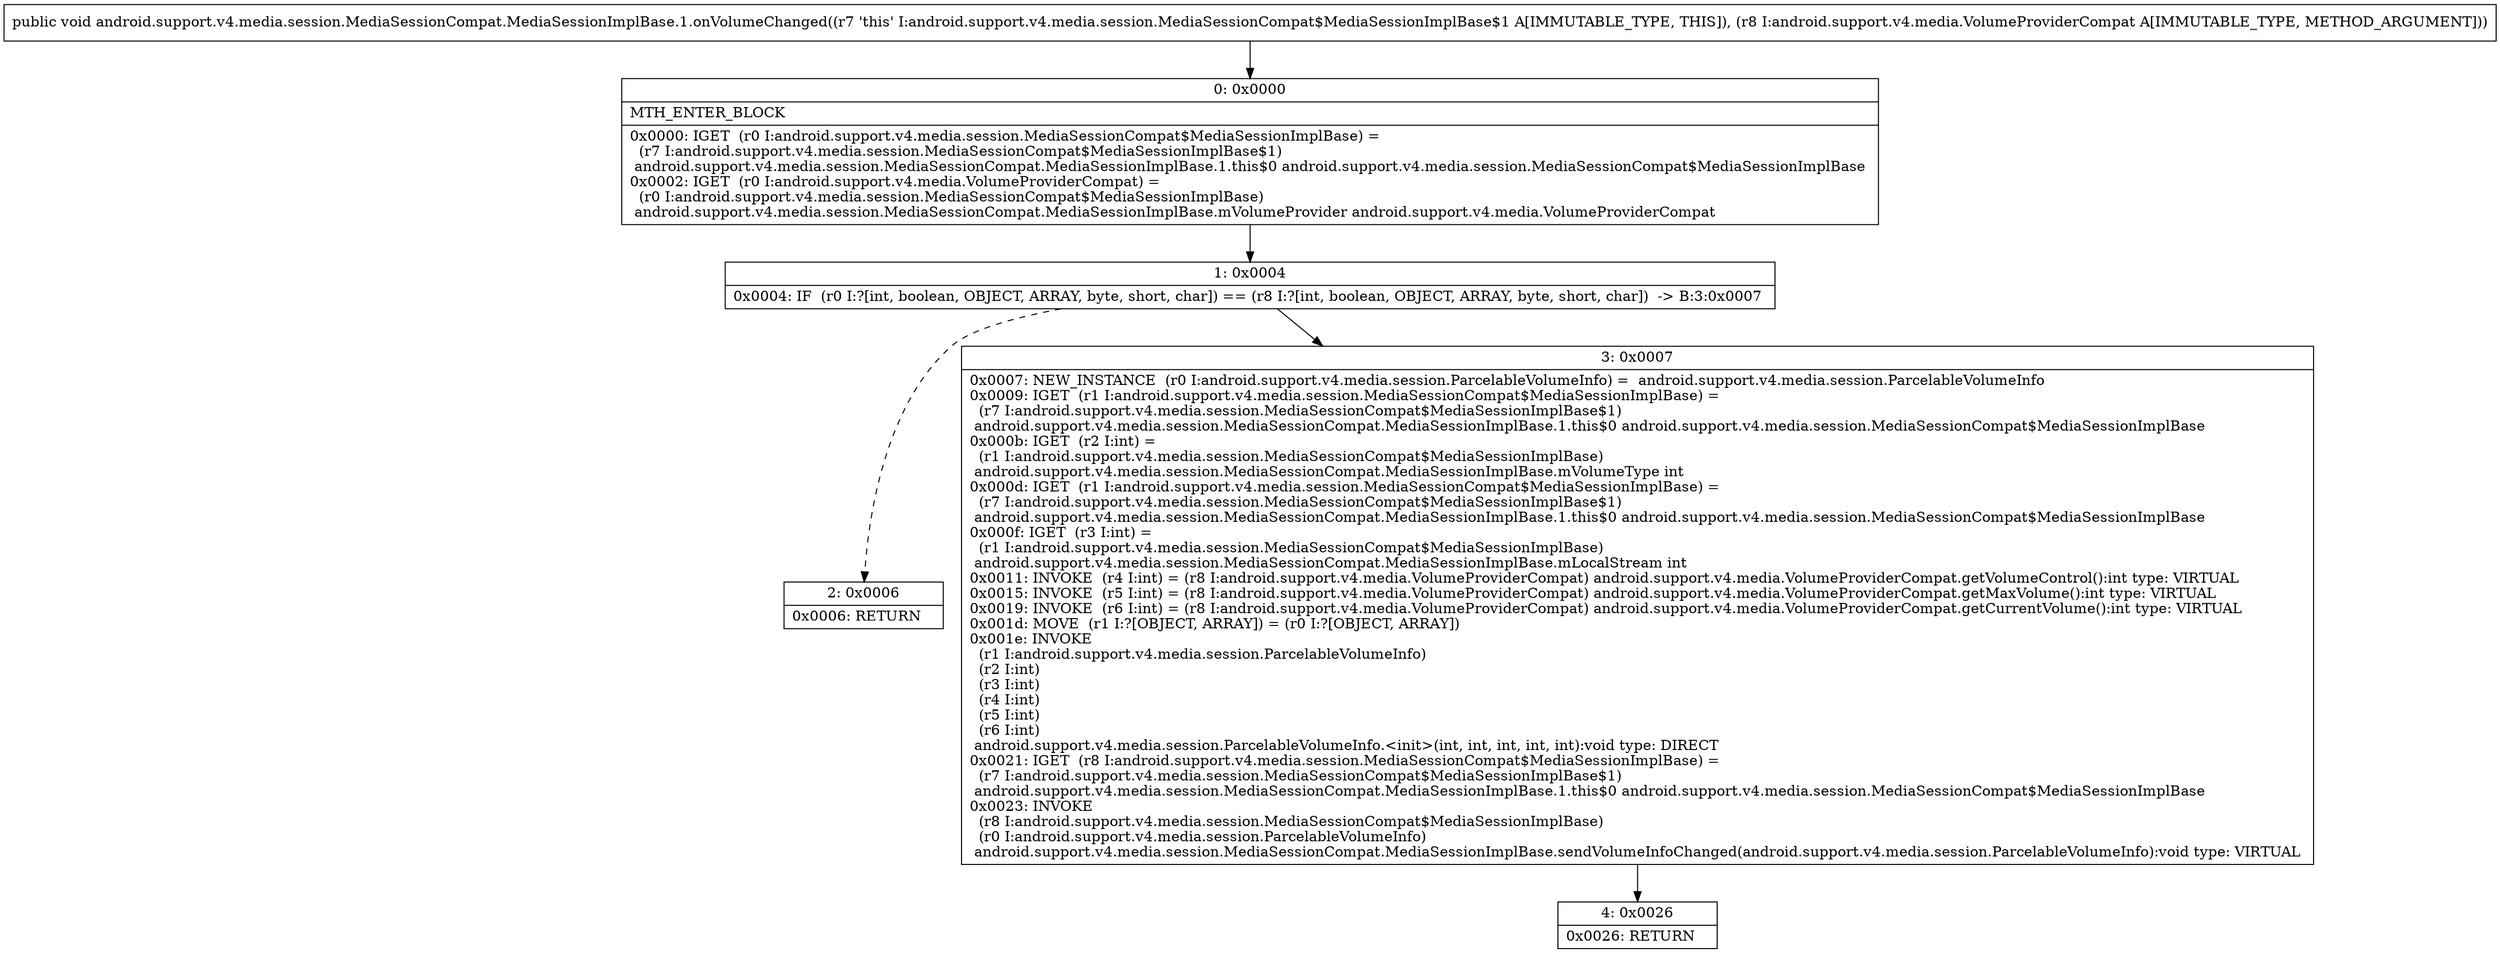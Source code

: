 digraph "CFG forandroid.support.v4.media.session.MediaSessionCompat.MediaSessionImplBase.1.onVolumeChanged(Landroid\/support\/v4\/media\/VolumeProviderCompat;)V" {
Node_0 [shape=record,label="{0\:\ 0x0000|MTH_ENTER_BLOCK\l|0x0000: IGET  (r0 I:android.support.v4.media.session.MediaSessionCompat$MediaSessionImplBase) = \l  (r7 I:android.support.v4.media.session.MediaSessionCompat$MediaSessionImplBase$1)\l android.support.v4.media.session.MediaSessionCompat.MediaSessionImplBase.1.this$0 android.support.v4.media.session.MediaSessionCompat$MediaSessionImplBase \l0x0002: IGET  (r0 I:android.support.v4.media.VolumeProviderCompat) = \l  (r0 I:android.support.v4.media.session.MediaSessionCompat$MediaSessionImplBase)\l android.support.v4.media.session.MediaSessionCompat.MediaSessionImplBase.mVolumeProvider android.support.v4.media.VolumeProviderCompat \l}"];
Node_1 [shape=record,label="{1\:\ 0x0004|0x0004: IF  (r0 I:?[int, boolean, OBJECT, ARRAY, byte, short, char]) == (r8 I:?[int, boolean, OBJECT, ARRAY, byte, short, char])  \-\> B:3:0x0007 \l}"];
Node_2 [shape=record,label="{2\:\ 0x0006|0x0006: RETURN   \l}"];
Node_3 [shape=record,label="{3\:\ 0x0007|0x0007: NEW_INSTANCE  (r0 I:android.support.v4.media.session.ParcelableVolumeInfo) =  android.support.v4.media.session.ParcelableVolumeInfo \l0x0009: IGET  (r1 I:android.support.v4.media.session.MediaSessionCompat$MediaSessionImplBase) = \l  (r7 I:android.support.v4.media.session.MediaSessionCompat$MediaSessionImplBase$1)\l android.support.v4.media.session.MediaSessionCompat.MediaSessionImplBase.1.this$0 android.support.v4.media.session.MediaSessionCompat$MediaSessionImplBase \l0x000b: IGET  (r2 I:int) = \l  (r1 I:android.support.v4.media.session.MediaSessionCompat$MediaSessionImplBase)\l android.support.v4.media.session.MediaSessionCompat.MediaSessionImplBase.mVolumeType int \l0x000d: IGET  (r1 I:android.support.v4.media.session.MediaSessionCompat$MediaSessionImplBase) = \l  (r7 I:android.support.v4.media.session.MediaSessionCompat$MediaSessionImplBase$1)\l android.support.v4.media.session.MediaSessionCompat.MediaSessionImplBase.1.this$0 android.support.v4.media.session.MediaSessionCompat$MediaSessionImplBase \l0x000f: IGET  (r3 I:int) = \l  (r1 I:android.support.v4.media.session.MediaSessionCompat$MediaSessionImplBase)\l android.support.v4.media.session.MediaSessionCompat.MediaSessionImplBase.mLocalStream int \l0x0011: INVOKE  (r4 I:int) = (r8 I:android.support.v4.media.VolumeProviderCompat) android.support.v4.media.VolumeProviderCompat.getVolumeControl():int type: VIRTUAL \l0x0015: INVOKE  (r5 I:int) = (r8 I:android.support.v4.media.VolumeProviderCompat) android.support.v4.media.VolumeProviderCompat.getMaxVolume():int type: VIRTUAL \l0x0019: INVOKE  (r6 I:int) = (r8 I:android.support.v4.media.VolumeProviderCompat) android.support.v4.media.VolumeProviderCompat.getCurrentVolume():int type: VIRTUAL \l0x001d: MOVE  (r1 I:?[OBJECT, ARRAY]) = (r0 I:?[OBJECT, ARRAY]) \l0x001e: INVOKE  \l  (r1 I:android.support.v4.media.session.ParcelableVolumeInfo)\l  (r2 I:int)\l  (r3 I:int)\l  (r4 I:int)\l  (r5 I:int)\l  (r6 I:int)\l android.support.v4.media.session.ParcelableVolumeInfo.\<init\>(int, int, int, int, int):void type: DIRECT \l0x0021: IGET  (r8 I:android.support.v4.media.session.MediaSessionCompat$MediaSessionImplBase) = \l  (r7 I:android.support.v4.media.session.MediaSessionCompat$MediaSessionImplBase$1)\l android.support.v4.media.session.MediaSessionCompat.MediaSessionImplBase.1.this$0 android.support.v4.media.session.MediaSessionCompat$MediaSessionImplBase \l0x0023: INVOKE  \l  (r8 I:android.support.v4.media.session.MediaSessionCompat$MediaSessionImplBase)\l  (r0 I:android.support.v4.media.session.ParcelableVolumeInfo)\l android.support.v4.media.session.MediaSessionCompat.MediaSessionImplBase.sendVolumeInfoChanged(android.support.v4.media.session.ParcelableVolumeInfo):void type: VIRTUAL \l}"];
Node_4 [shape=record,label="{4\:\ 0x0026|0x0026: RETURN   \l}"];
MethodNode[shape=record,label="{public void android.support.v4.media.session.MediaSessionCompat.MediaSessionImplBase.1.onVolumeChanged((r7 'this' I:android.support.v4.media.session.MediaSessionCompat$MediaSessionImplBase$1 A[IMMUTABLE_TYPE, THIS]), (r8 I:android.support.v4.media.VolumeProviderCompat A[IMMUTABLE_TYPE, METHOD_ARGUMENT])) }"];
MethodNode -> Node_0;
Node_0 -> Node_1;
Node_1 -> Node_2[style=dashed];
Node_1 -> Node_3;
Node_3 -> Node_4;
}

